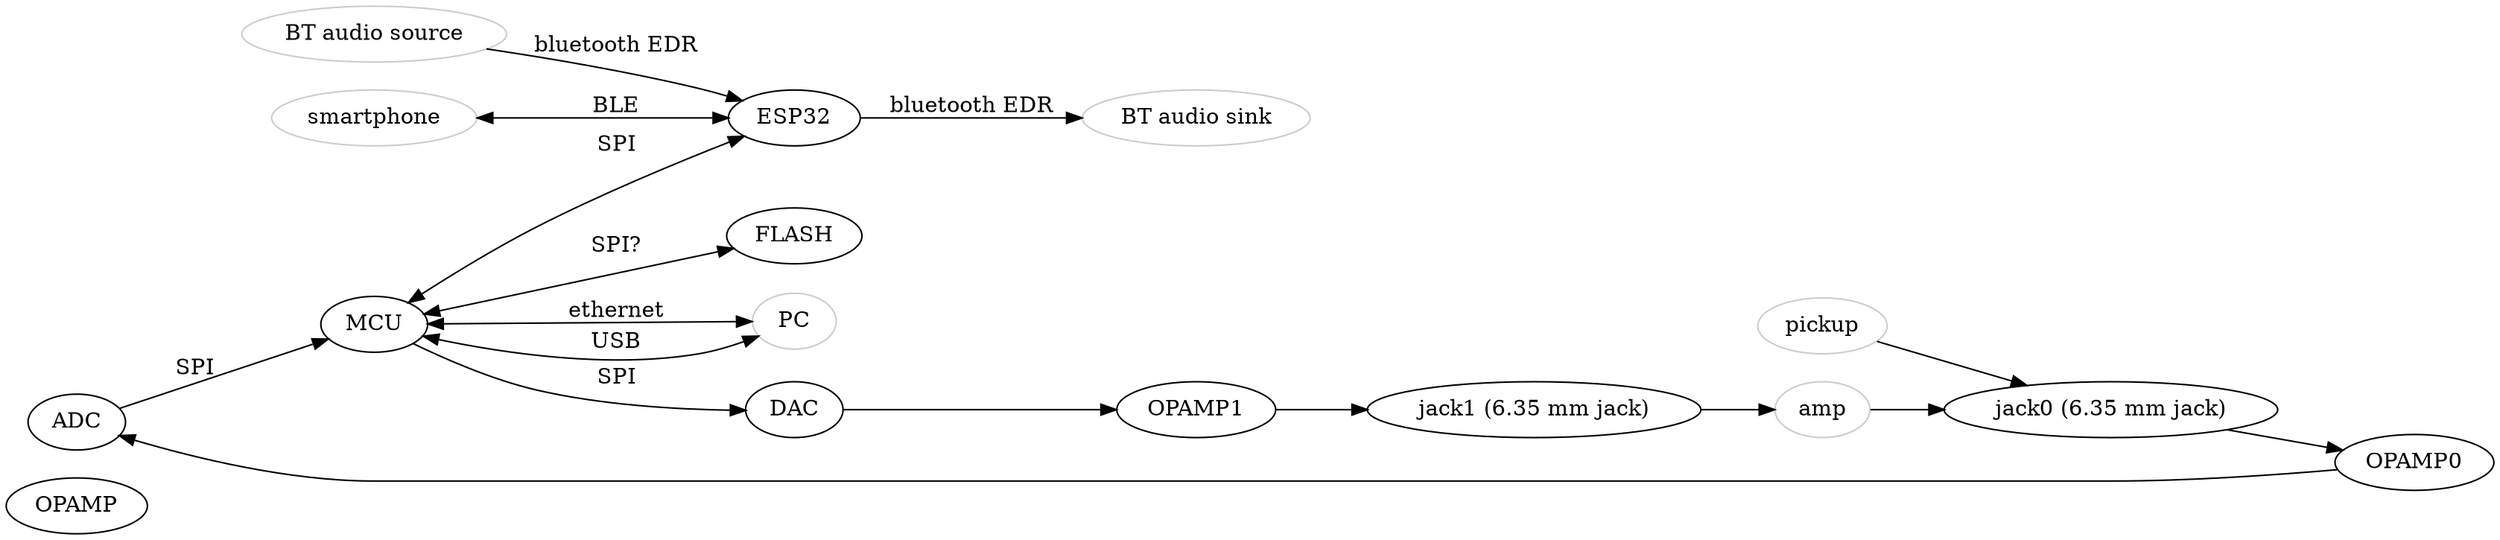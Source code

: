 digraph
{
	rankdir=LR;	
	
	OPAMP
	ADC
	MCU
	ESP32
	DAC
	FLASH
	JACK0 [label="jack0 (6.35 mm jack)"];
	JACK1 [label="jack1 (6.35 mm jack)"];

	PICKUP [label="pickup"; color="#cccccc"];
	AMP [label="amp"; color="#cccccc"];
	BT_sink [label="BT audio sink"; color="#cccccc"];
	BT_source [label="BT audio source"; color="#cccccc"];
	PC [label="PC"; color="#cccccc"];
	SMARTPHONE [label="smartphone"; color="#cccccc"];

	OPAMP0 -> ADC
	DAC -> OPAMP1
	ADC -> MCU [label="SPI"];
	MCU -> DAC [label="SPI"];

	MCU -> ESP32 [label="SPI";dir=both];
	MCU -> FLASH [label="SPI?";dir=both];
	
	OPAMP1 -> JACK1
	JACK0 -> OPAMP0

	// IN
	BT_source -> ESP32 [label="bluetooth EDR"]
	
	PICKUP -> JACK0
	AMP -> JACK0
	
	// OUT
	ESP32 -> BT_sink [label="bluetooth EDR"]
	JACK1 -> AMP

	// both
	SMARTPHONE -> ESP32 [label="BLE", dir=both];
	MCU -> PC [label="ethernet", dir=both];
	MCU -> PC [label="USB", dir=both];

}

